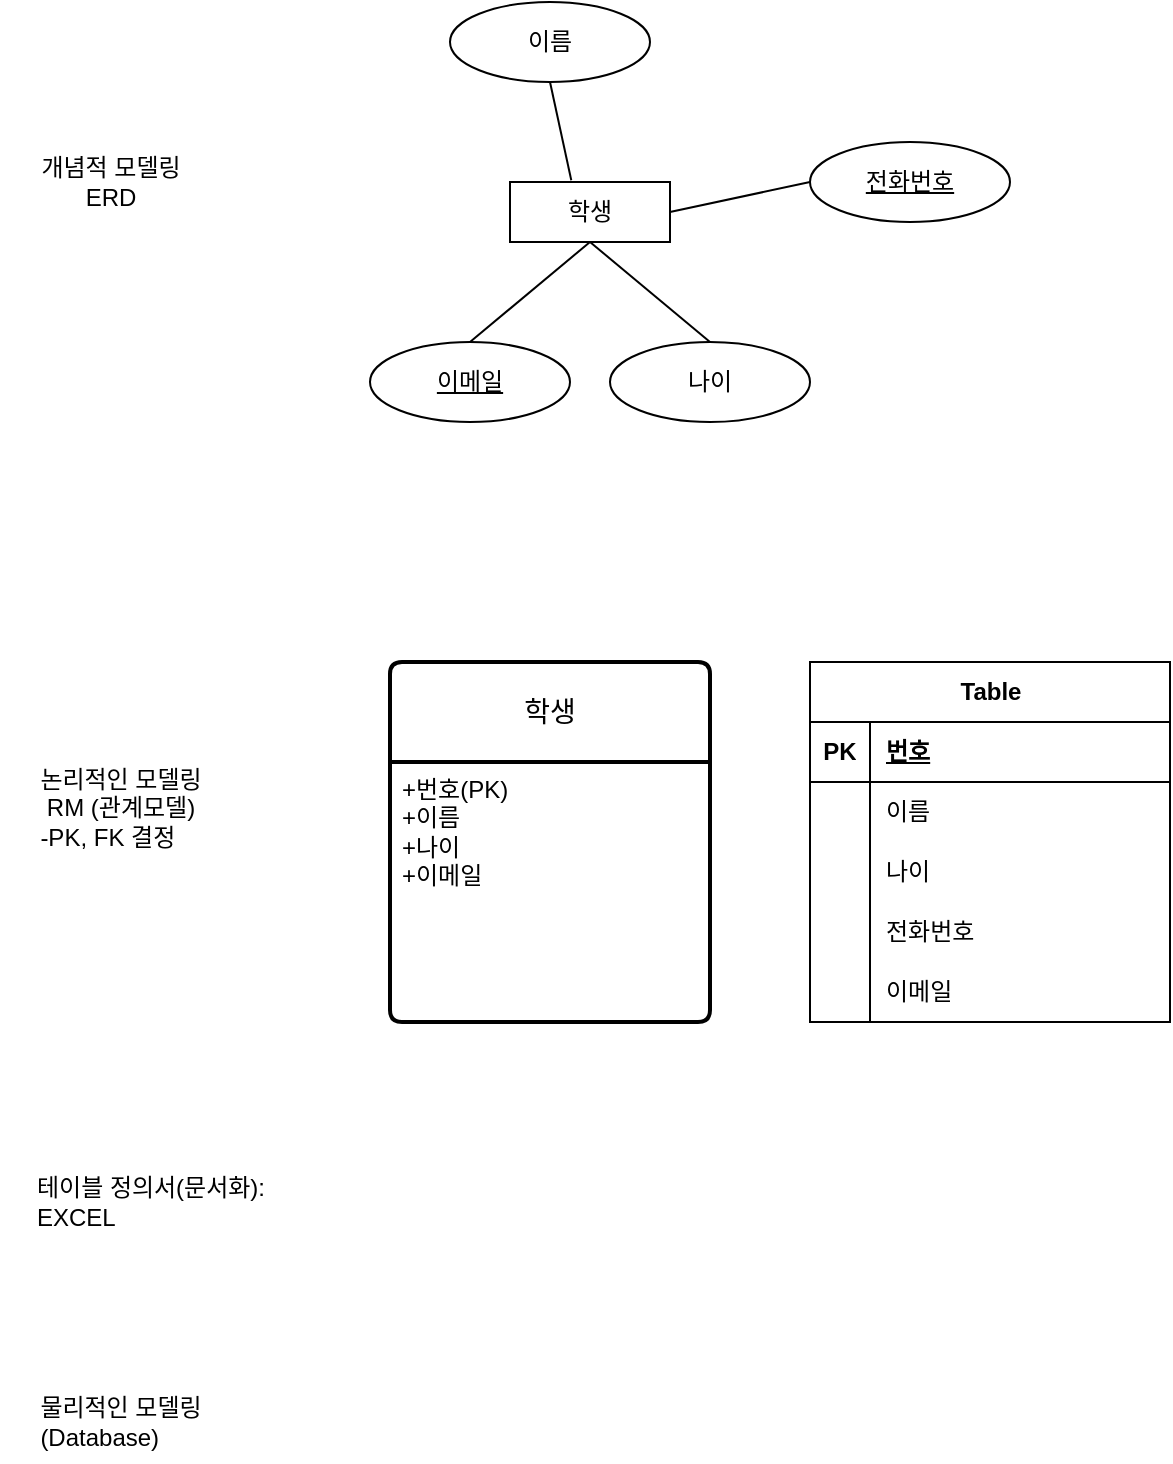 <mxfile version="22.1.15" type="github">
  <diagram name="페이지-1" id="Bt9Q9HfyOzKqAV9IAzS3">
    <mxGraphModel dx="2453" dy="793" grid="1" gridSize="10" guides="1" tooltips="1" connect="1" arrows="1" fold="1" page="1" pageScale="1" pageWidth="827" pageHeight="1169" math="0" shadow="0">
      <root>
        <mxCell id="0" />
        <mxCell id="1" parent="0" />
        <mxCell id="SEOnG-YI7VGPnhbAMXpn-1" value="학생" style="whiteSpace=wrap;html=1;align=center;" vertex="1" parent="1">
          <mxGeometry x="250" y="320" width="80" height="30" as="geometry" />
        </mxCell>
        <mxCell id="SEOnG-YI7VGPnhbAMXpn-2" value="이름" style="ellipse;whiteSpace=wrap;html=1;align=center;" vertex="1" parent="1">
          <mxGeometry x="220" y="230" width="100" height="40" as="geometry" />
        </mxCell>
        <mxCell id="SEOnG-YI7VGPnhbAMXpn-3" value="" style="endArrow=none;html=1;rounded=0;entryX=0.383;entryY=-0.029;entryDx=0;entryDy=0;exitX=0.5;exitY=1;exitDx=0;exitDy=0;entryPerimeter=0;" edge="1" parent="1" source="SEOnG-YI7VGPnhbAMXpn-2" target="SEOnG-YI7VGPnhbAMXpn-1">
          <mxGeometry relative="1" as="geometry">
            <mxPoint x="240" y="210" as="sourcePoint" />
            <mxPoint x="310" y="280" as="targetPoint" />
          </mxGeometry>
        </mxCell>
        <mxCell id="SEOnG-YI7VGPnhbAMXpn-5" value="&lt;u&gt;전화번호&lt;/u&gt;" style="ellipse;whiteSpace=wrap;html=1;align=center;" vertex="1" parent="1">
          <mxGeometry x="400" y="300" width="100" height="40" as="geometry" />
        </mxCell>
        <mxCell id="SEOnG-YI7VGPnhbAMXpn-6" value="" style="endArrow=none;html=1;rounded=0;exitX=1;exitY=0.5;exitDx=0;exitDy=0;entryX=0;entryY=0.5;entryDx=0;entryDy=0;" edge="1" parent="1" source="SEOnG-YI7VGPnhbAMXpn-1" target="SEOnG-YI7VGPnhbAMXpn-5">
          <mxGeometry relative="1" as="geometry">
            <mxPoint x="310" y="324.5" as="sourcePoint" />
            <mxPoint x="470" y="324.5" as="targetPoint" />
          </mxGeometry>
        </mxCell>
        <mxCell id="SEOnG-YI7VGPnhbAMXpn-12" value="나이" style="ellipse;whiteSpace=wrap;html=1;align=center;" vertex="1" parent="1">
          <mxGeometry x="300" y="400" width="100" height="40" as="geometry" />
        </mxCell>
        <mxCell id="SEOnG-YI7VGPnhbAMXpn-13" value="" style="endArrow=none;html=1;rounded=0;entryX=0.5;entryY=1;entryDx=0;entryDy=0;entryPerimeter=0;exitX=0.5;exitY=0;exitDx=0;exitDy=0;" edge="1" parent="1" source="SEOnG-YI7VGPnhbAMXpn-15" target="SEOnG-YI7VGPnhbAMXpn-1">
          <mxGeometry relative="1" as="geometry">
            <mxPoint x="240" y="440" as="sourcePoint" />
            <mxPoint x="300" y="370" as="targetPoint" />
          </mxGeometry>
        </mxCell>
        <mxCell id="SEOnG-YI7VGPnhbAMXpn-14" value="" style="endArrow=none;html=1;rounded=0;entryX=0.5;entryY=0;entryDx=0;entryDy=0;exitX=0.5;exitY=1;exitDx=0;exitDy=0;" edge="1" parent="1" source="SEOnG-YI7VGPnhbAMXpn-1" target="SEOnG-YI7VGPnhbAMXpn-12">
          <mxGeometry relative="1" as="geometry">
            <mxPoint x="300" y="360" as="sourcePoint" />
            <mxPoint x="430" y="370" as="targetPoint" />
          </mxGeometry>
        </mxCell>
        <mxCell id="SEOnG-YI7VGPnhbAMXpn-15" value="이메일" style="ellipse;whiteSpace=wrap;html=1;align=center;fontStyle=4" vertex="1" parent="1">
          <mxGeometry x="180" y="400" width="100" height="40" as="geometry" />
        </mxCell>
        <mxCell id="SEOnG-YI7VGPnhbAMXpn-17" value="학생" style="swimlane;childLayout=stackLayout;horizontal=1;startSize=50;horizontalStack=0;rounded=1;fontSize=14;fontStyle=0;strokeWidth=2;resizeParent=0;resizeLast=1;shadow=0;dashed=0;align=center;arcSize=4;whiteSpace=wrap;html=1;" vertex="1" parent="1">
          <mxGeometry x="190" y="560" width="160" height="180" as="geometry" />
        </mxCell>
        <mxCell id="SEOnG-YI7VGPnhbAMXpn-18" value="+번호(PK)&lt;br&gt;+이름&lt;br&gt;+나이&lt;br&gt;+이메일" style="align=left;strokeColor=none;fillColor=none;spacingLeft=4;fontSize=12;verticalAlign=top;resizable=0;rotatable=0;part=1;html=1;" vertex="1" parent="SEOnG-YI7VGPnhbAMXpn-17">
          <mxGeometry y="50" width="160" height="130" as="geometry" />
        </mxCell>
        <mxCell id="SEOnG-YI7VGPnhbAMXpn-19" value="Table" style="shape=table;startSize=30;container=1;collapsible=1;childLayout=tableLayout;fixedRows=1;rowLines=0;fontStyle=1;align=center;resizeLast=1;html=1;" vertex="1" parent="1">
          <mxGeometry x="400" y="560" width="180" height="180" as="geometry" />
        </mxCell>
        <mxCell id="SEOnG-YI7VGPnhbAMXpn-20" value="" style="shape=tableRow;horizontal=0;startSize=0;swimlaneHead=0;swimlaneBody=0;fillColor=none;collapsible=0;dropTarget=0;points=[[0,0.5],[1,0.5]];portConstraint=eastwest;top=0;left=0;right=0;bottom=1;" vertex="1" parent="SEOnG-YI7VGPnhbAMXpn-19">
          <mxGeometry y="30" width="180" height="30" as="geometry" />
        </mxCell>
        <mxCell id="SEOnG-YI7VGPnhbAMXpn-21" value="PK" style="shape=partialRectangle;connectable=0;fillColor=none;top=0;left=0;bottom=0;right=0;fontStyle=1;overflow=hidden;whiteSpace=wrap;html=1;" vertex="1" parent="SEOnG-YI7VGPnhbAMXpn-20">
          <mxGeometry width="30" height="30" as="geometry">
            <mxRectangle width="30" height="30" as="alternateBounds" />
          </mxGeometry>
        </mxCell>
        <mxCell id="SEOnG-YI7VGPnhbAMXpn-22" value="번호&lt;span style=&quot;white-space: pre;&quot;&gt;&#x9;&lt;/span&gt;" style="shape=partialRectangle;connectable=0;fillColor=none;top=0;left=0;bottom=0;right=0;align=left;spacingLeft=6;fontStyle=5;overflow=hidden;whiteSpace=wrap;html=1;" vertex="1" parent="SEOnG-YI7VGPnhbAMXpn-20">
          <mxGeometry x="30" width="150" height="30" as="geometry">
            <mxRectangle width="150" height="30" as="alternateBounds" />
          </mxGeometry>
        </mxCell>
        <mxCell id="SEOnG-YI7VGPnhbAMXpn-23" value="" style="shape=tableRow;horizontal=0;startSize=0;swimlaneHead=0;swimlaneBody=0;fillColor=none;collapsible=0;dropTarget=0;points=[[0,0.5],[1,0.5]];portConstraint=eastwest;top=0;left=0;right=0;bottom=0;" vertex="1" parent="SEOnG-YI7VGPnhbAMXpn-19">
          <mxGeometry y="60" width="180" height="30" as="geometry" />
        </mxCell>
        <mxCell id="SEOnG-YI7VGPnhbAMXpn-24" value="" style="shape=partialRectangle;connectable=0;fillColor=none;top=0;left=0;bottom=0;right=0;editable=1;overflow=hidden;whiteSpace=wrap;html=1;" vertex="1" parent="SEOnG-YI7VGPnhbAMXpn-23">
          <mxGeometry width="30" height="30" as="geometry">
            <mxRectangle width="30" height="30" as="alternateBounds" />
          </mxGeometry>
        </mxCell>
        <mxCell id="SEOnG-YI7VGPnhbAMXpn-25" value="이름&lt;span style=&quot;white-space: pre;&quot;&gt;&#x9;&lt;/span&gt;" style="shape=partialRectangle;connectable=0;fillColor=none;top=0;left=0;bottom=0;right=0;align=left;spacingLeft=6;overflow=hidden;whiteSpace=wrap;html=1;" vertex="1" parent="SEOnG-YI7VGPnhbAMXpn-23">
          <mxGeometry x="30" width="150" height="30" as="geometry">
            <mxRectangle width="150" height="30" as="alternateBounds" />
          </mxGeometry>
        </mxCell>
        <mxCell id="SEOnG-YI7VGPnhbAMXpn-26" value="" style="shape=tableRow;horizontal=0;startSize=0;swimlaneHead=0;swimlaneBody=0;fillColor=none;collapsible=0;dropTarget=0;points=[[0,0.5],[1,0.5]];portConstraint=eastwest;top=0;left=0;right=0;bottom=0;" vertex="1" parent="SEOnG-YI7VGPnhbAMXpn-19">
          <mxGeometry y="90" width="180" height="30" as="geometry" />
        </mxCell>
        <mxCell id="SEOnG-YI7VGPnhbAMXpn-27" value="" style="shape=partialRectangle;connectable=0;fillColor=none;top=0;left=0;bottom=0;right=0;editable=1;overflow=hidden;whiteSpace=wrap;html=1;" vertex="1" parent="SEOnG-YI7VGPnhbAMXpn-26">
          <mxGeometry width="30" height="30" as="geometry">
            <mxRectangle width="30" height="30" as="alternateBounds" />
          </mxGeometry>
        </mxCell>
        <mxCell id="SEOnG-YI7VGPnhbAMXpn-28" value="나이" style="shape=partialRectangle;connectable=0;fillColor=none;top=0;left=0;bottom=0;right=0;align=left;spacingLeft=6;overflow=hidden;whiteSpace=wrap;html=1;" vertex="1" parent="SEOnG-YI7VGPnhbAMXpn-26">
          <mxGeometry x="30" width="150" height="30" as="geometry">
            <mxRectangle width="150" height="30" as="alternateBounds" />
          </mxGeometry>
        </mxCell>
        <mxCell id="SEOnG-YI7VGPnhbAMXpn-29" value="" style="shape=tableRow;horizontal=0;startSize=0;swimlaneHead=0;swimlaneBody=0;fillColor=none;collapsible=0;dropTarget=0;points=[[0,0.5],[1,0.5]];portConstraint=eastwest;top=0;left=0;right=0;bottom=0;" vertex="1" parent="SEOnG-YI7VGPnhbAMXpn-19">
          <mxGeometry y="120" width="180" height="30" as="geometry" />
        </mxCell>
        <mxCell id="SEOnG-YI7VGPnhbAMXpn-30" value="" style="shape=partialRectangle;connectable=0;fillColor=none;top=0;left=0;bottom=0;right=0;editable=1;overflow=hidden;whiteSpace=wrap;html=1;" vertex="1" parent="SEOnG-YI7VGPnhbAMXpn-29">
          <mxGeometry width="30" height="30" as="geometry">
            <mxRectangle width="30" height="30" as="alternateBounds" />
          </mxGeometry>
        </mxCell>
        <mxCell id="SEOnG-YI7VGPnhbAMXpn-31" value="전화번호" style="shape=partialRectangle;connectable=0;fillColor=none;top=0;left=0;bottom=0;right=0;align=left;spacingLeft=6;overflow=hidden;whiteSpace=wrap;html=1;" vertex="1" parent="SEOnG-YI7VGPnhbAMXpn-29">
          <mxGeometry x="30" width="150" height="30" as="geometry">
            <mxRectangle width="150" height="30" as="alternateBounds" />
          </mxGeometry>
        </mxCell>
        <mxCell id="SEOnG-YI7VGPnhbAMXpn-34" value="" style="shape=tableRow;horizontal=0;startSize=0;swimlaneHead=0;swimlaneBody=0;fillColor=none;collapsible=0;dropTarget=0;points=[[0,0.5],[1,0.5]];portConstraint=eastwest;top=0;left=0;right=0;bottom=0;" vertex="1" parent="SEOnG-YI7VGPnhbAMXpn-19">
          <mxGeometry y="150" width="180" height="30" as="geometry" />
        </mxCell>
        <mxCell id="SEOnG-YI7VGPnhbAMXpn-35" value="" style="shape=partialRectangle;connectable=0;fillColor=none;top=0;left=0;bottom=0;right=0;editable=1;overflow=hidden;whiteSpace=wrap;html=1;" vertex="1" parent="SEOnG-YI7VGPnhbAMXpn-34">
          <mxGeometry width="30" height="30" as="geometry">
            <mxRectangle width="30" height="30" as="alternateBounds" />
          </mxGeometry>
        </mxCell>
        <mxCell id="SEOnG-YI7VGPnhbAMXpn-36" value="이메일" style="shape=partialRectangle;connectable=0;fillColor=none;top=0;left=0;bottom=0;right=0;align=left;spacingLeft=6;overflow=hidden;whiteSpace=wrap;html=1;" vertex="1" parent="SEOnG-YI7VGPnhbAMXpn-34">
          <mxGeometry x="30" width="150" height="30" as="geometry">
            <mxRectangle width="150" height="30" as="alternateBounds" />
          </mxGeometry>
        </mxCell>
        <mxCell id="SEOnG-YI7VGPnhbAMXpn-32" value="논리적인 모델링&lt;br&gt;RM (관계모델)&lt;br&gt;&lt;div style=&quot;text-align: left;&quot;&gt;-PK, FK 결정&lt;/div&gt;" style="text;html=1;align=center;verticalAlign=middle;resizable=0;points=[];autosize=1;strokeColor=none;fillColor=none;" vertex="1" parent="1">
          <mxGeometry y="603" width="110" height="60" as="geometry" />
        </mxCell>
        <mxCell id="SEOnG-YI7VGPnhbAMXpn-33" value="개념적 모델링&lt;br&gt;ERD" style="text;html=1;align=center;verticalAlign=middle;resizable=0;points=[];autosize=1;strokeColor=none;fillColor=none;" vertex="1" parent="1">
          <mxGeometry y="300" width="100" height="40" as="geometry" />
        </mxCell>
        <mxCell id="SEOnG-YI7VGPnhbAMXpn-37" value="테이블 정의서(문서화):&lt;br&gt;&lt;div style=&quot;text-align: left;&quot;&gt;&lt;span style=&quot;background-color: initial;&quot;&gt;EXCEL&lt;/span&gt;&lt;/div&gt;" style="text;html=1;align=center;verticalAlign=middle;resizable=0;points=[];autosize=1;strokeColor=none;fillColor=none;" vertex="1" parent="1">
          <mxGeometry x="-5" y="810" width="150" height="40" as="geometry" />
        </mxCell>
        <mxCell id="SEOnG-YI7VGPnhbAMXpn-38" value="물리적인 모델링&lt;br&gt;&lt;div style=&quot;text-align: left;&quot;&gt;&lt;span style=&quot;background-color: initial;&quot;&gt;(Database)&lt;/span&gt;&lt;/div&gt;" style="text;html=1;align=center;verticalAlign=middle;resizable=0;points=[];autosize=1;strokeColor=none;fillColor=none;" vertex="1" parent="1">
          <mxGeometry y="920" width="110" height="40" as="geometry" />
        </mxCell>
      </root>
    </mxGraphModel>
  </diagram>
</mxfile>

